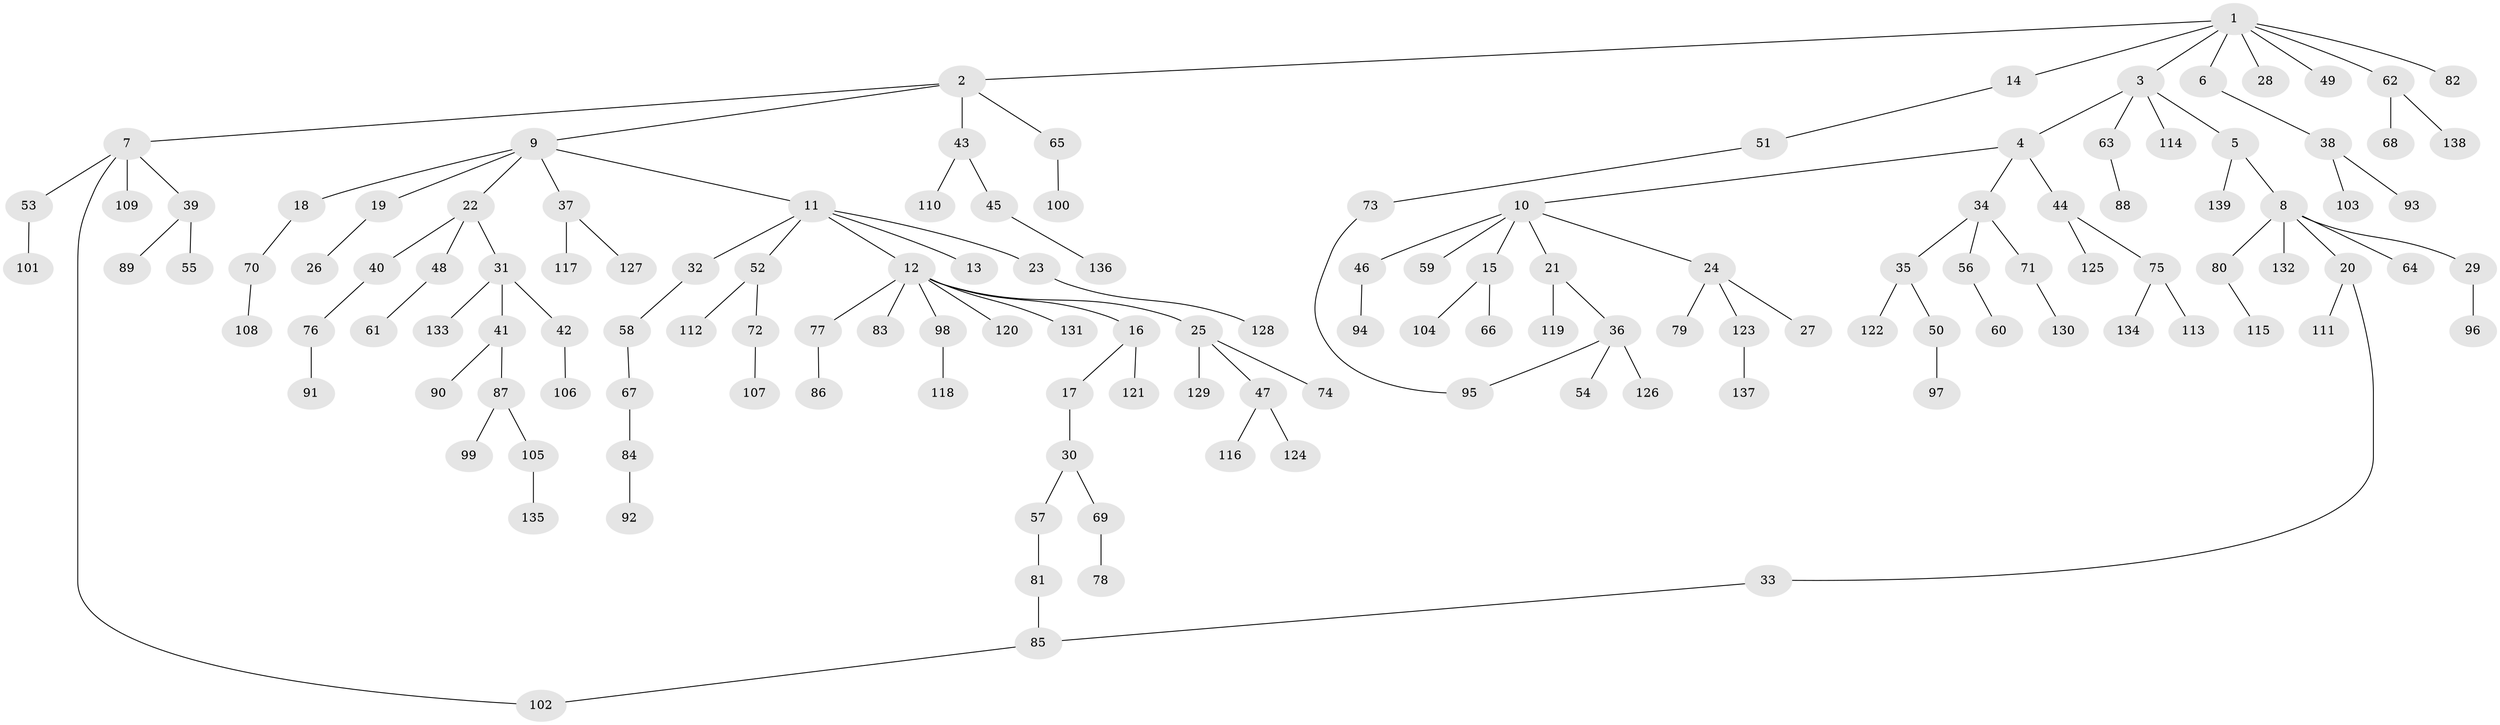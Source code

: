 // coarse degree distribution, {7: 0.030303030303030304, 9: 0.010101010101010102, 3: 0.10101010101010101, 2: 0.2727272727272727, 5: 0.030303030303030304, 6: 0.010101010101010102, 8: 0.010101010101010102, 4: 0.020202020202020204, 1: 0.5151515151515151}
// Generated by graph-tools (version 1.1) at 2025/23/03/03/25 07:23:31]
// undirected, 139 vertices, 141 edges
graph export_dot {
graph [start="1"]
  node [color=gray90,style=filled];
  1;
  2;
  3;
  4;
  5;
  6;
  7;
  8;
  9;
  10;
  11;
  12;
  13;
  14;
  15;
  16;
  17;
  18;
  19;
  20;
  21;
  22;
  23;
  24;
  25;
  26;
  27;
  28;
  29;
  30;
  31;
  32;
  33;
  34;
  35;
  36;
  37;
  38;
  39;
  40;
  41;
  42;
  43;
  44;
  45;
  46;
  47;
  48;
  49;
  50;
  51;
  52;
  53;
  54;
  55;
  56;
  57;
  58;
  59;
  60;
  61;
  62;
  63;
  64;
  65;
  66;
  67;
  68;
  69;
  70;
  71;
  72;
  73;
  74;
  75;
  76;
  77;
  78;
  79;
  80;
  81;
  82;
  83;
  84;
  85;
  86;
  87;
  88;
  89;
  90;
  91;
  92;
  93;
  94;
  95;
  96;
  97;
  98;
  99;
  100;
  101;
  102;
  103;
  104;
  105;
  106;
  107;
  108;
  109;
  110;
  111;
  112;
  113;
  114;
  115;
  116;
  117;
  118;
  119;
  120;
  121;
  122;
  123;
  124;
  125;
  126;
  127;
  128;
  129;
  130;
  131;
  132;
  133;
  134;
  135;
  136;
  137;
  138;
  139;
  1 -- 2;
  1 -- 3;
  1 -- 6;
  1 -- 14;
  1 -- 28;
  1 -- 49;
  1 -- 62;
  1 -- 82;
  2 -- 7;
  2 -- 9;
  2 -- 43;
  2 -- 65;
  3 -- 4;
  3 -- 5;
  3 -- 63;
  3 -- 114;
  4 -- 10;
  4 -- 34;
  4 -- 44;
  5 -- 8;
  5 -- 139;
  6 -- 38;
  7 -- 39;
  7 -- 53;
  7 -- 102;
  7 -- 109;
  8 -- 20;
  8 -- 29;
  8 -- 64;
  8 -- 80;
  8 -- 132;
  9 -- 11;
  9 -- 18;
  9 -- 19;
  9 -- 22;
  9 -- 37;
  10 -- 15;
  10 -- 21;
  10 -- 24;
  10 -- 46;
  10 -- 59;
  11 -- 12;
  11 -- 13;
  11 -- 23;
  11 -- 32;
  11 -- 52;
  12 -- 16;
  12 -- 25;
  12 -- 77;
  12 -- 83;
  12 -- 98;
  12 -- 120;
  12 -- 131;
  14 -- 51;
  15 -- 66;
  15 -- 104;
  16 -- 17;
  16 -- 121;
  17 -- 30;
  18 -- 70;
  19 -- 26;
  20 -- 33;
  20 -- 111;
  21 -- 36;
  21 -- 119;
  22 -- 31;
  22 -- 40;
  22 -- 48;
  23 -- 128;
  24 -- 27;
  24 -- 79;
  24 -- 123;
  25 -- 47;
  25 -- 74;
  25 -- 129;
  29 -- 96;
  30 -- 57;
  30 -- 69;
  31 -- 41;
  31 -- 42;
  31 -- 133;
  32 -- 58;
  33 -- 85;
  34 -- 35;
  34 -- 56;
  34 -- 71;
  35 -- 50;
  35 -- 122;
  36 -- 54;
  36 -- 95;
  36 -- 126;
  37 -- 117;
  37 -- 127;
  38 -- 93;
  38 -- 103;
  39 -- 55;
  39 -- 89;
  40 -- 76;
  41 -- 87;
  41 -- 90;
  42 -- 106;
  43 -- 45;
  43 -- 110;
  44 -- 75;
  44 -- 125;
  45 -- 136;
  46 -- 94;
  47 -- 116;
  47 -- 124;
  48 -- 61;
  50 -- 97;
  51 -- 73;
  52 -- 72;
  52 -- 112;
  53 -- 101;
  56 -- 60;
  57 -- 81;
  58 -- 67;
  62 -- 68;
  62 -- 138;
  63 -- 88;
  65 -- 100;
  67 -- 84;
  69 -- 78;
  70 -- 108;
  71 -- 130;
  72 -- 107;
  73 -- 95;
  75 -- 113;
  75 -- 134;
  76 -- 91;
  77 -- 86;
  80 -- 115;
  81 -- 85;
  84 -- 92;
  85 -- 102;
  87 -- 99;
  87 -- 105;
  98 -- 118;
  105 -- 135;
  123 -- 137;
}
